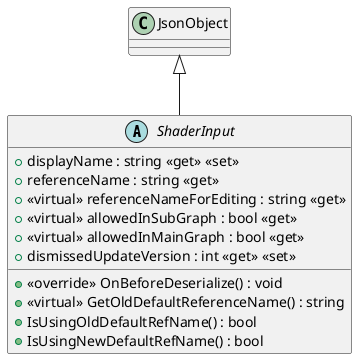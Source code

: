 @startuml
abstract class ShaderInput {
    + displayName : string <<get>> <<set>>
    + referenceName : string <<get>>
    + <<virtual>> referenceNameForEditing : string <<get>>
    + <<override>> OnBeforeDeserialize() : void
    + <<virtual>> GetOldDefaultReferenceName() : string
    + IsUsingOldDefaultRefName() : bool
    + IsUsingNewDefaultRefName() : bool
    + <<virtual>> allowedInSubGraph : bool <<get>>
    + <<virtual>> allowedInMainGraph : bool <<get>>
    + dismissedUpdateVersion : int <<get>> <<set>>
}
JsonObject <|-- ShaderInput
@enduml
